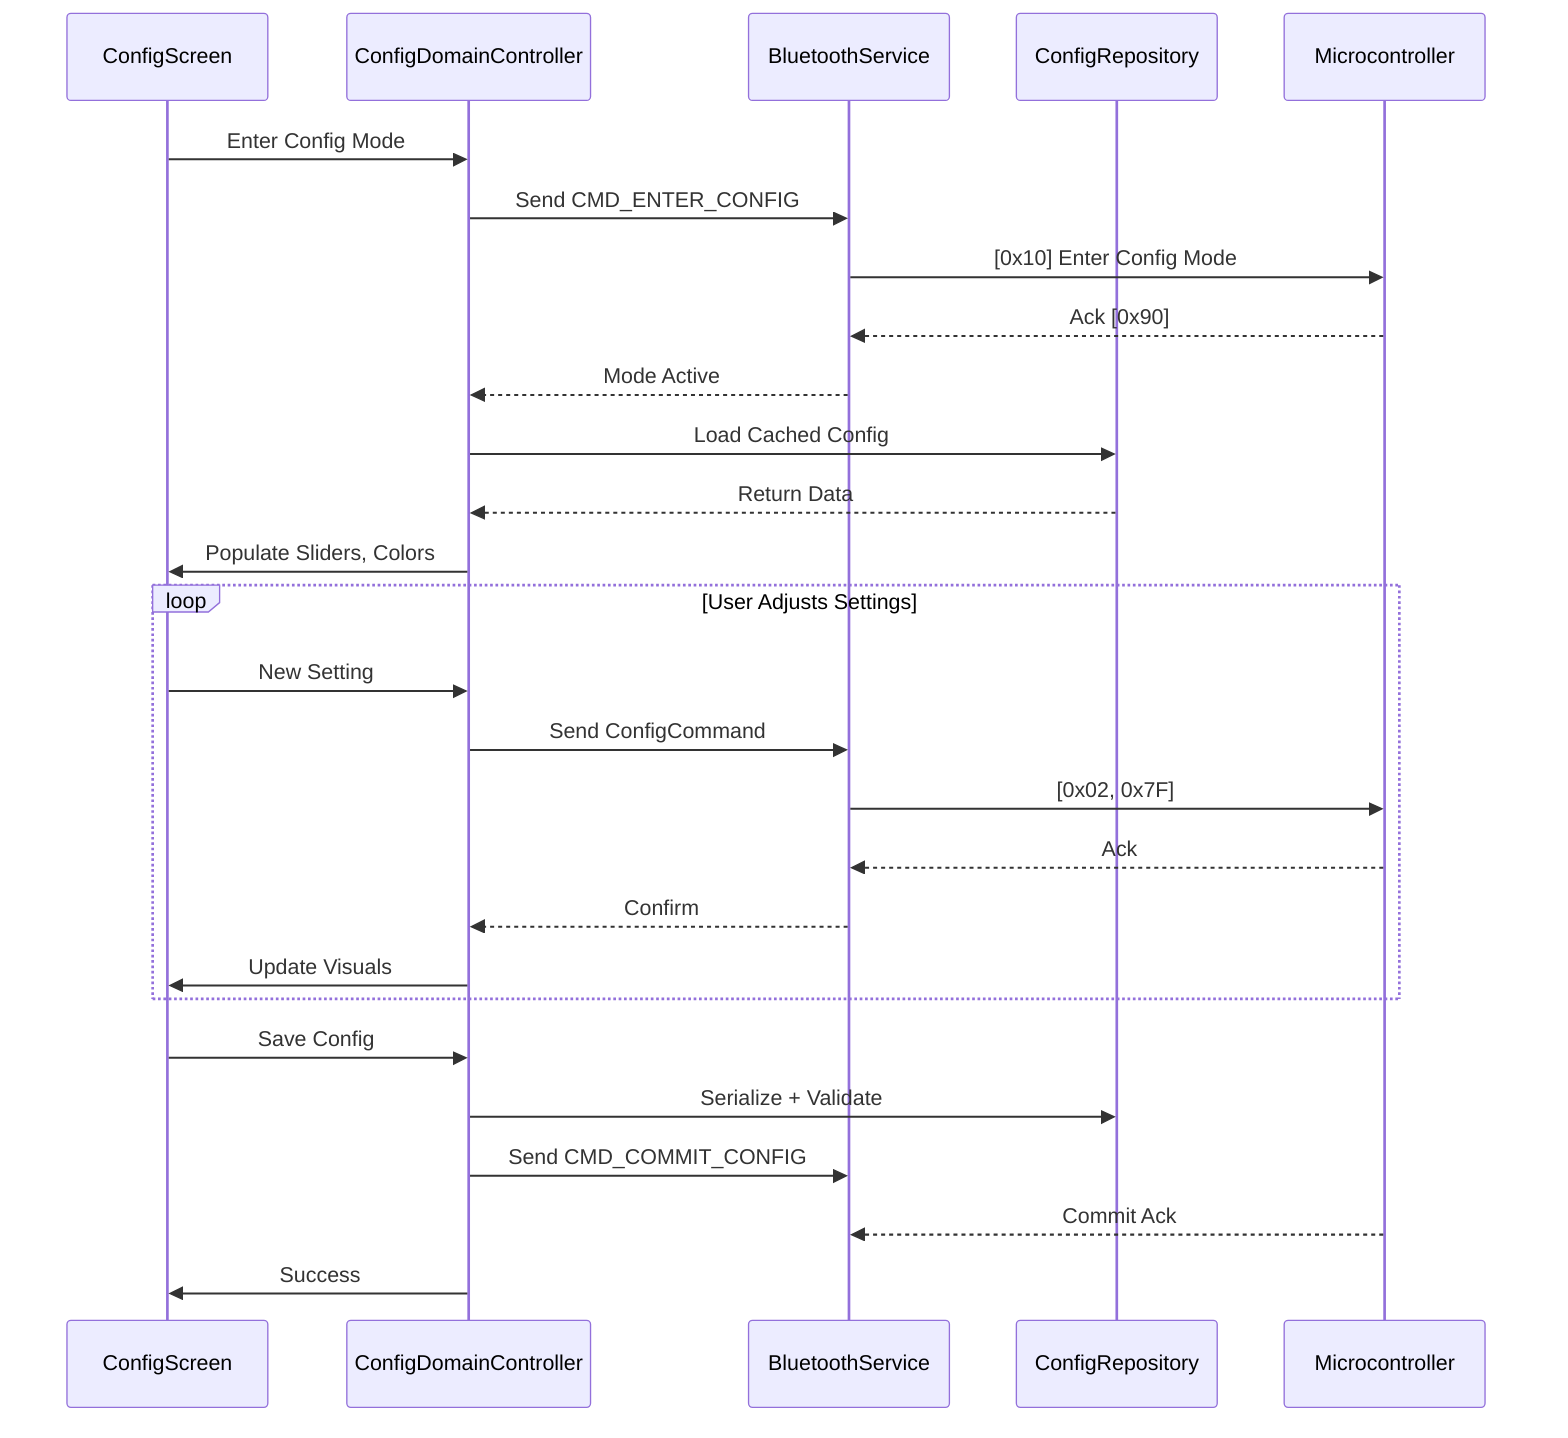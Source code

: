 %%{config: { "theme": null, "themeCSS": "./theme.mmd" }}%%

sequenceDiagram
    participant UI as ConfigScreen
    participant CFG as ConfigDomainController
    participant BLE as BluetoothService
    participant REP as ConfigRepository
    participant MCU as Microcontroller

    UI->>CFG: Enter Config Mode
    CFG->>BLE: Send CMD_ENTER_CONFIG
    BLE->>MCU: [0x10] Enter Config Mode
    MCU-->>BLE: Ack [0x90]
    BLE-->>CFG: Mode Active
    CFG->>REP: Load Cached Config
    REP-->>CFG: Return Data
    CFG->>UI: Populate Sliders, Colors

    loop User Adjusts Settings
        UI->>CFG: New Setting
        CFG->>BLE: Send ConfigCommand
        BLE->>MCU: [0x02, 0x7F]
        MCU-->>BLE: Ack
        BLE-->>CFG: Confirm
        CFG->>UI: Update Visuals
    end

    UI->>CFG: Save Config
    CFG->>REP: Serialize + Validate
    CFG->>BLE: Send CMD_COMMIT_CONFIG
    MCU-->>BLE: Commit Ack
    CFG->>UI: Success